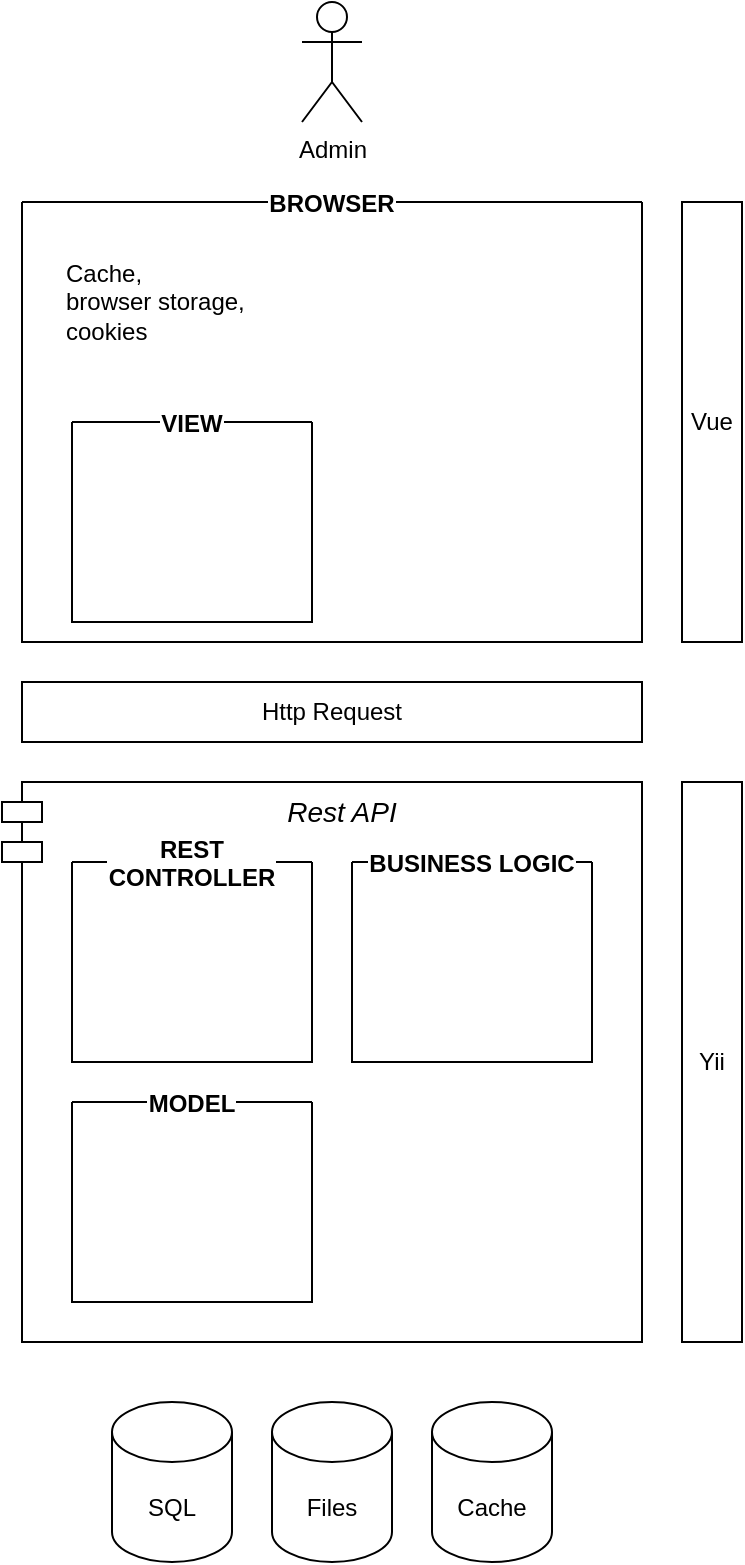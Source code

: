 <mxfile version="14.9.9" type="github">
  <diagram id="CAZZak_FirUkJ6t7yPCO" name="Page-1">
    <mxGraphModel dx="1420" dy="1889" grid="1" gridSize="10" guides="1" tooltips="1" connect="1" arrows="1" fold="1" page="1" pageScale="1" pageWidth="850" pageHeight="1100" math="0" shadow="0">
      <root>
        <mxCell id="0" />
        <mxCell id="1" parent="0" />
        <mxCell id="ZQ06bYMubK2WD7voXs-C-1" value="SQL" style="shape=cylinder3;whiteSpace=wrap;html=1;boundedLbl=1;backgroundOutline=1;size=15;" parent="1" vertex="1">
          <mxGeometry x="475" y="370" width="60" height="80" as="geometry" />
        </mxCell>
        <mxCell id="ZQ06bYMubK2WD7voXs-C-31" value="Admin" style="shape=umlActor;verticalLabelPosition=bottom;verticalAlign=top;html=1;outlineConnect=0;" parent="1" vertex="1">
          <mxGeometry x="570" y="-330" width="30" height="60" as="geometry" />
        </mxCell>
        <mxCell id="ZQ06bYMubK2WD7voXs-C-36" value="Http Request" style="rounded=0;whiteSpace=wrap;html=1;" parent="1" vertex="1">
          <mxGeometry x="430" y="10" width="310" height="30" as="geometry" />
        </mxCell>
        <mxCell id="ZQ06bYMubK2WD7voXs-C-44" value="BROWSER" style="swimlane;startSize=0;labelBackgroundColor=#ffffff;" parent="1" vertex="1">
          <mxGeometry x="430" y="-230" width="310" height="220" as="geometry" />
        </mxCell>
        <mxCell id="ZQ06bYMubK2WD7voXs-C-49" value="&lt;div align=&quot;left&quot;&gt;Cache,&lt;br&gt;&lt;/div&gt;&lt;div align=&quot;left&quot;&gt;browser storage,&lt;/div&gt;&lt;div align=&quot;left&quot;&gt;cookies&lt;/div&gt;" style="text;html=1;strokeColor=none;fillColor=none;align=left;verticalAlign=middle;whiteSpace=wrap;rounded=0;" parent="ZQ06bYMubK2WD7voXs-C-44" vertex="1">
          <mxGeometry x="20" y="40" width="130" height="20" as="geometry" />
        </mxCell>
        <mxCell id="ZQ06bYMubK2WD7voXs-C-46" value="Files" style="shape=cylinder3;whiteSpace=wrap;html=1;boundedLbl=1;backgroundOutline=1;size=15;" parent="1" vertex="1">
          <mxGeometry x="555" y="370" width="60" height="80" as="geometry" />
        </mxCell>
        <mxCell id="sVkk13WtHpjU11I0KpUk-1" value="Cache" style="shape=cylinder3;whiteSpace=wrap;html=1;boundedLbl=1;backgroundOutline=1;size=15;" parent="1" vertex="1">
          <mxGeometry x="635" y="370" width="60" height="80" as="geometry" />
        </mxCell>
        <mxCell id="sVkk13WtHpjU11I0KpUk-2" value="Yii" style="rounded=0;whiteSpace=wrap;html=1;direction=south;" parent="1" vertex="1">
          <mxGeometry x="760" y="60" width="30" height="280" as="geometry" />
        </mxCell>
        <mxCell id="sVkk13WtHpjU11I0KpUk-3" value="Vue" style="rounded=0;whiteSpace=wrap;html=1;direction=south;" parent="1" vertex="1">
          <mxGeometry x="760" y="-230" width="30" height="220" as="geometry" />
        </mxCell>
        <mxCell id="Qvu00oB0dJxYOXIbcdhG-11" value="Rest API" style="shape=module;align=left;spacingLeft=20;align=center;verticalAlign=top;fillColor=none;fontStyle=2;fontSize=14;" parent="1" vertex="1">
          <mxGeometry x="420" y="60" width="320" height="280" as="geometry" />
        </mxCell>
        <mxCell id="Qvu00oB0dJxYOXIbcdhG-12" value="BUSINESS LOGIC" style="swimlane;startSize=0;labelBackgroundColor=#ffffff;" parent="1" vertex="1">
          <mxGeometry x="595" y="100" width="120" height="100" as="geometry" />
        </mxCell>
        <mxCell id="Qvu00oB0dJxYOXIbcdhG-13" value="REST&#xa;CONTROLLER" style="swimlane;startSize=0;labelBackgroundColor=#ffffff;" parent="1" vertex="1">
          <mxGeometry x="455" y="100" width="120" height="100" as="geometry" />
        </mxCell>
        <mxCell id="Qvu00oB0dJxYOXIbcdhG-15" value="MODEL" style="swimlane;startSize=0;labelBackgroundColor=#ffffff;labelBorderColor=none;" parent="1" vertex="1">
          <mxGeometry x="455" y="220" width="120" height="100" as="geometry" />
        </mxCell>
        <mxCell id="iRM2-9jAhEdg68rs-l62-1" value="VIEW" style="swimlane;startSize=0;labelBackgroundColor=#ffffff;" vertex="1" parent="1">
          <mxGeometry x="455" y="-120" width="120" height="100" as="geometry" />
        </mxCell>
      </root>
    </mxGraphModel>
  </diagram>
</mxfile>
